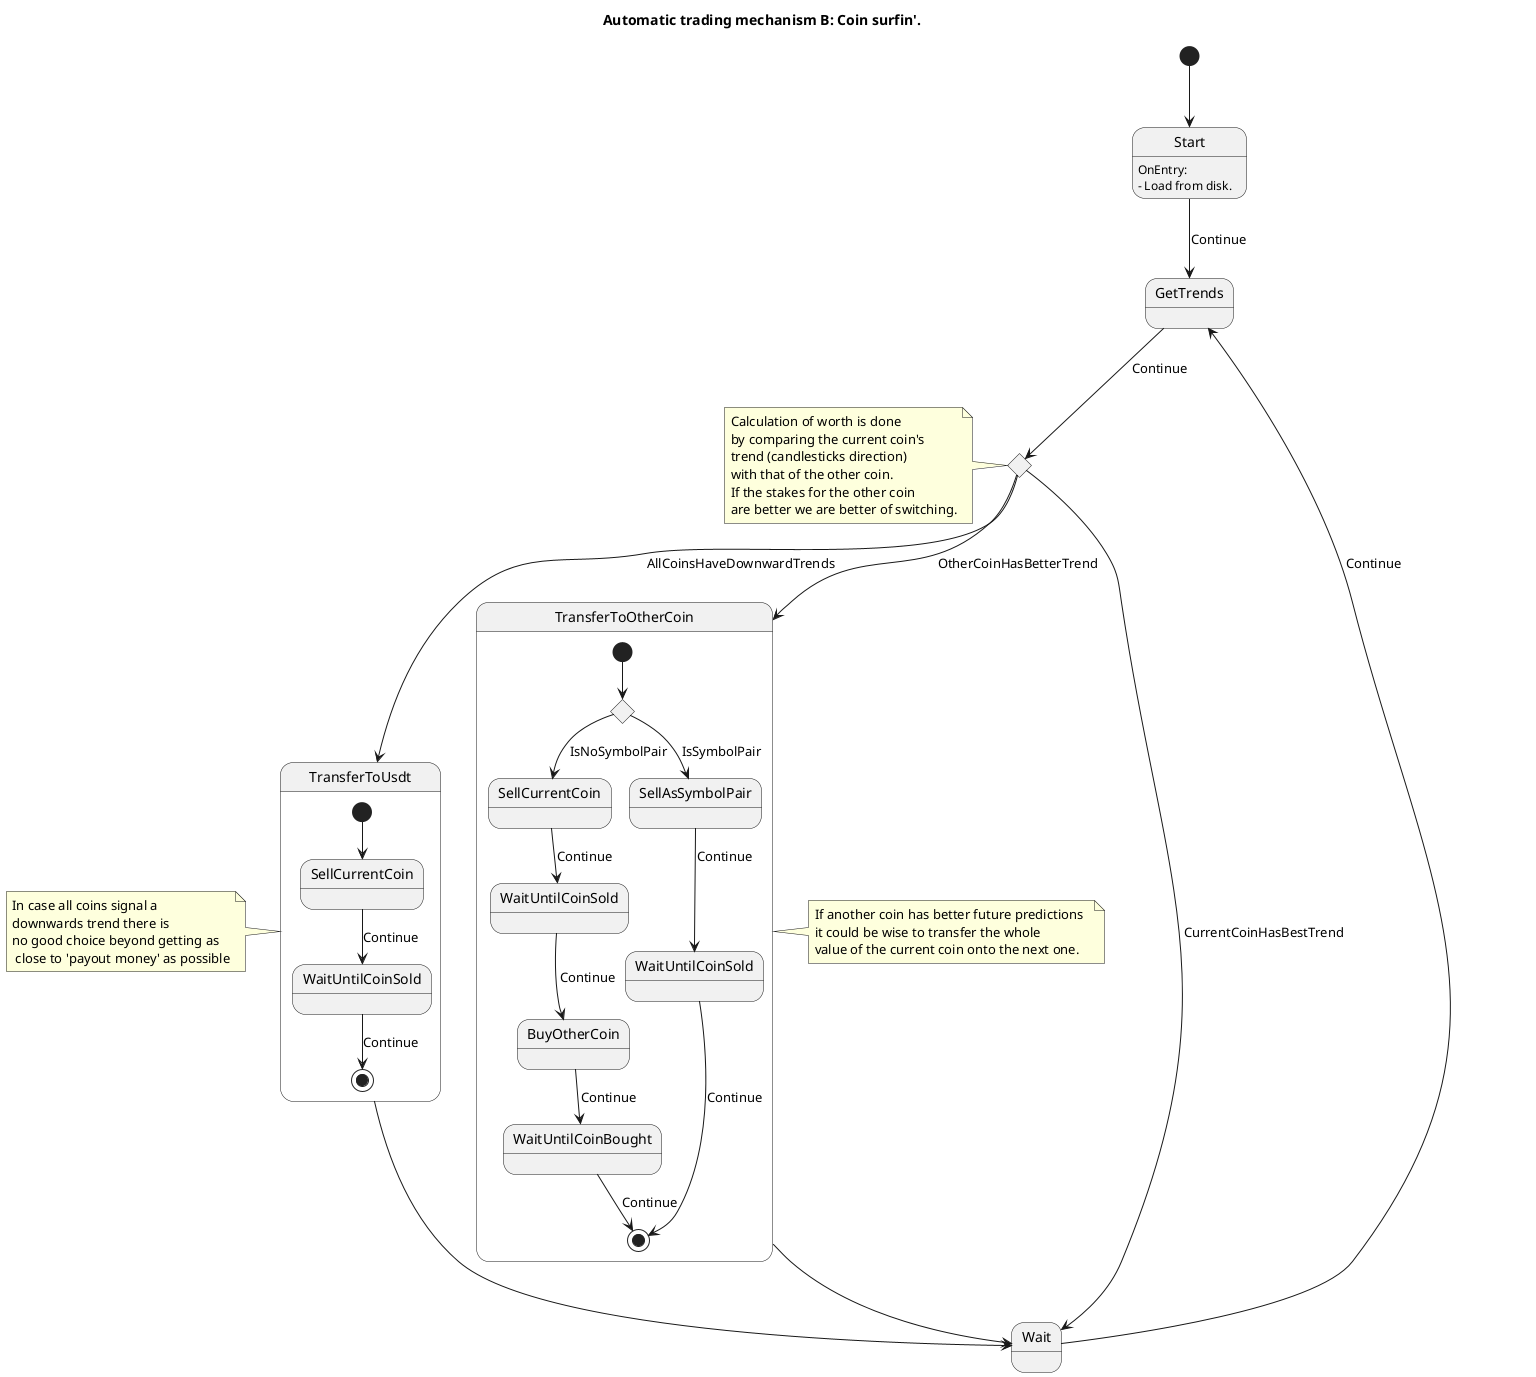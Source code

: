 @startuml
'stateless namespace EtAlii.BinanceMagic.Surfing
'stateless class SurfingStateMachineBase

title Automatic trading mechanism B: Coin surfin'.

[*] --> Start
Start --> GetTrends : Continue
Start : OnEntry:
Start : - Load from disk.

state DetermineOtherCoinValue <<choice>>
GetTrends -down-> DetermineOtherCoinValue : Continue
note left of DetermineOtherCoinValue
Calculation of worth is done 
by comparing the current coin's 
trend (candlesticks direction)
with that of the other coin.
If the stakes for the other coin 
are better we are better of switching.
end note

DetermineOtherCoinValue --> Wait : CurrentCoinHasBestTrend
DetermineOtherCoinValue --> TransferToOtherCoin : OtherCoinHasBetterTrend
DetermineOtherCoinValue --> TransferToUsdt : AllCoinsHaveDownwardTrends
note left of TransferToUsdt
In case all coins signal a 
downwards trend there is 
no good choice beyond getting as
 close to 'payout money' as possible
end note
state TransferToUsdt {
    state "SellCurrentCoin" as SellCurrentCoinInUsdtTransfer
    state "WaitUntilCoinSold" as WaitUntilCoinSoldInUsdtTransfer
    [*] --> SellCurrentCoinInUsdtTransfer
    SellCurrentCoinInUsdtTransfer --> WaitUntilCoinSoldInUsdtTransfer : Continue
    WaitUntilCoinSoldInUsdtTransfer --> [*] : Continue
}
TransferToUsdt -down-> Wait

note right of TransferToOtherCoin
If another coin has better future predictions 
it could be wise to transfer the whole
value of the current coin onto the next one.   
end note
state TransferToOtherCoin {
    state DetermineSymbolPair <<choice>>
    state "WaitUntilCoinSold" as WaitUntilCoinSoldAsSymbolPair
    [*] --> DetermineSymbolPair
    DetermineSymbolPair --> SellCurrentCoin : IsNoSymbolPair
    DetermineSymbolPair --> SellAsSymbolPair : IsSymbolPair
    SellAsSymbolPair --> WaitUntilCoinSoldAsSymbolPair : Continue
    WaitUntilCoinSoldAsSymbolPair --> [*] : Continue
    SellCurrentCoin --> WaitUntilCoinSold : Continue
    WaitUntilCoinSold --> BuyOtherCoin : Continue
    BuyOtherCoin --> WaitUntilCoinBought : Continue
    WaitUntilCoinBought --> [*] : Continue
}
TransferToOtherCoin -down-> Wait
Wait -up-> GetTrends : Continue

@enduml